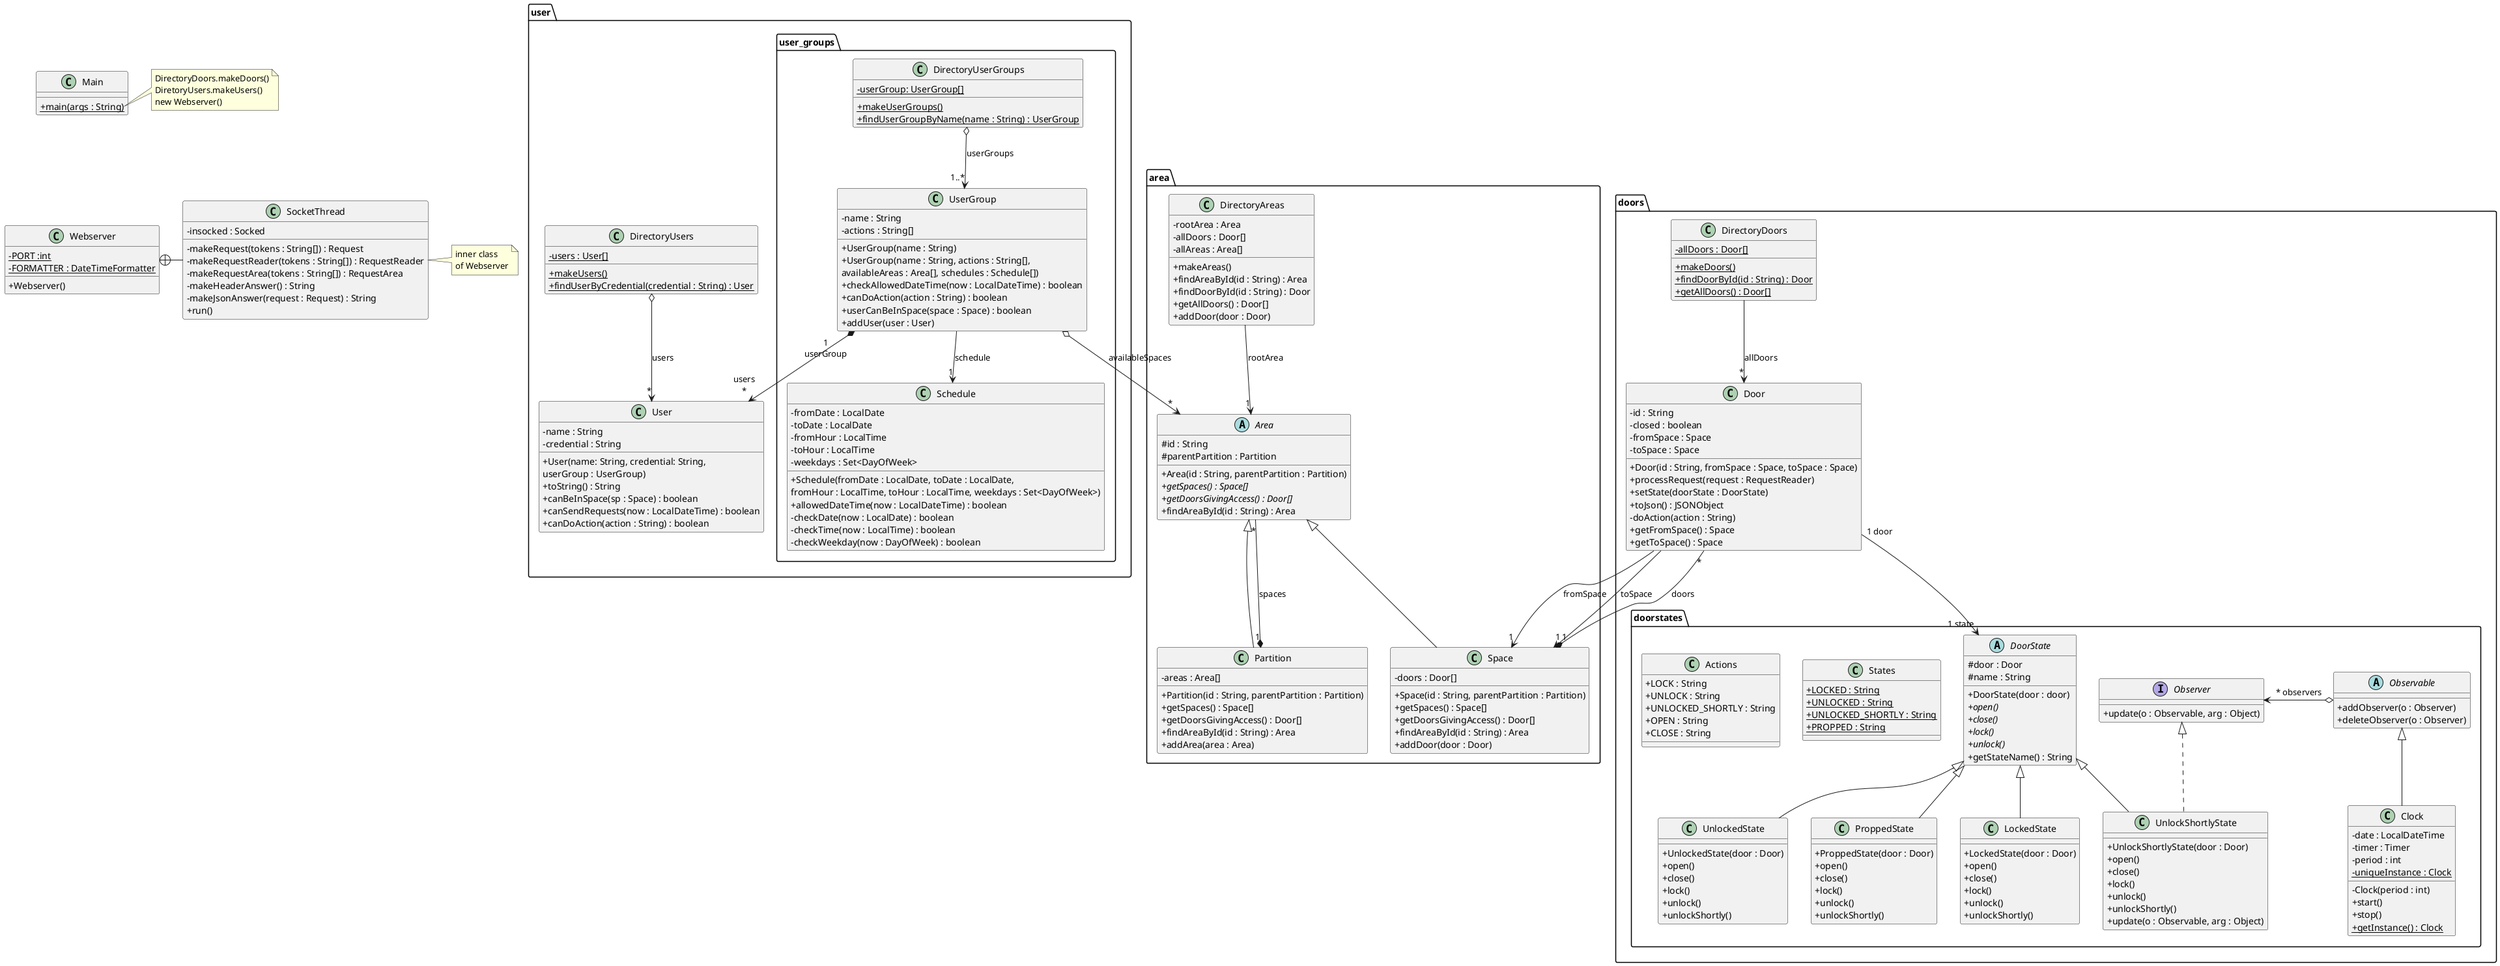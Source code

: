 @startuml
'https://plantuml.com/class-diagram
skinparam classAttributeIconSize 0

class Webserver {
- {static} PORT :int
- {static} FORMATTER : DateTimeFormatter
+ Webserver()
}

class SocketThread {
- insocked : Socked
- makeRequest(tokens : String[]) : Request
- makeRequestReader(tokens : String[]) : RequestReader
- makeRequestArea(tokens : String[]) : RequestArea
- makeHeaderAnswer() : String
- makeJsonAnswer(request : Request) : String
+ run()
}

Webserver +-right- SocketThread

note right of SocketThread
inner class
of Webserver
end note

package "doors" {
class DirectoryDoors {
- {static} allDoors : Door[]
+ {static} makeDoors()
+ {static} findDoorById(id : String) : Door
+ {static} getAllDoors() : Door[]
}

class Door {
- id : String
- closed : boolean
- fromSpace : Space
- toSpace : Space
+ Door(id : String, fromSpace : Space, toSpace : Space)
+ processRequest(request : RequestReader)
+ setState(doorState : DoorState)
+ toJson() : JSONObject
'+ toString() : String
'+ isClosed() :boolean
'+ setClosed(b : boolean)
'+ getStateName() : String
- doAction(action : String)
+ getFromSpace() : Space
+ getToSpace() : Space
}

package "doorstates" {
abstract class DoorState {
# door : Door
# name : String
+ DoorState(door : door)
+ {abstract} open()
+ {abstract} close()
+{abstract} lock()
+ {abstract} unlock()
+ getStateName() : String
}

class LockedState extends DoorState{
+ LockedState(door : Door)
+ open()
+ close()
+ lock()
+ unlock()
+ unlockShortly()
}

class UnlockedState extends DoorState{
+ UnlockedState(door : Door)
+ open()
+ close()
+ lock()
+ unlock()
+ unlockShortly()
}

class UnlockShortlyState extends DoorState implements Observer{
+ UnlockShortlyState(door : Door)
+ open()
+ close()
+ lock()
+ unlock()
+ unlockShortly()
+ update(o : Observable, arg : Object)
}

class ProppedState extends DoorState {
+ ProppedState(door : Door)
+ open()
+ close()
+ lock()
+ unlock()
+ unlockShortly()
}

class States{
+ {static} LOCKED : String
+ {static} UNLOCKED : String
+ {static} UNLOCKED_SHORTLY : String
+ {static} PROPPED : String
}

class Actions{
+ LOCK : String
+ UNLOCK : String
+ UNLOCKED_SHORTLY : String
+ OPEN : String
+ CLOSE : String
}

class Clock extends Observable {
- date : LocalDateTime
- timer : Timer
- period : int
- {static} uniqueInstance : Clock
- Clock(period : int)
+ start()
+ stop()
+ {static} getInstance() : Clock
}

interface Observer {
+ update(o : Observable, arg : Object)
}

abstract class Observable {
+ addObserver(o : Observer)
+ deleteObserver(o : Observer)
}
}
}

package "area" {
abstract Class Area{
#id : String
#parentPartition : Partition
+Area(id : String, parentPartition : Partition)
+{abstract}getSpaces() : Space[]
+{abstract}getDoorsGivingAccess() : Door[]
+findAreaById(id : String) : Area
}

class DirectoryAreas{
-rootArea : Area
-allDoors : Door[]
-allAreas : Area[]
+makeAreas()
+findAreaById(id : String) : Area
+findDoorById(id : String) : Door
+getAllDoors() : Door[]
+addDoor(door : Door)
}

class Space extends Area{
-doors : Door[]
+Space(id : String, parentPartition : Partition)
+getSpaces() : Space[]
+getDoorsGivingAccess() : Door[]
+findAreaById(id : String) : Area
+addDoor(door : Door)
}

class Partition extends Area{
-areas : Area[]
+Partition(id : String, parentPartition : Partition)
+getSpaces() : Space[]
+getDoorsGivingAccess() : Door[]
+findAreaById(id : String) : Area
+addArea(area : Area)
}
}

package "user" {
class DirectoryUsers {
- {static} users : User[]
+ {static} makeUsers()
+ {static} findUserByCredential(credential : String) : User
}

class User {
- name : String
- credential : String
+ User(name: String, credential: String,
userGroup : UserGroup)
+ toString() : String
+ canBeInSpace(sp : Space) : boolean
+ canSendRequests(now : LocalDateTime) : boolean
+ canDoAction(action : String) : boolean
}

package "user_groups" {
class DirectoryUserGroups {
- {static} userGroup: UserGroup[]
+ {static} makeUserGroups()
+ {static} findUserGroupByName(name : String) : UserGroup
}

class UserGroup {
- name : String
- actions : String[]
+ UserGroup(name : String)
+ UserGroup(name : String, actions : String[],
availableAreas : Area[], schedules : Schedule[])
+ checkAllowedDateTime(now : LocalDateTime) : boolean
+ canDoAction(action : String) : boolean
+ userCanBeInSpace(space : Space) : boolean
+ addUser(user : User)
}

class Schedule {
- fromDate : LocalDate
- toDate : LocalDate
- fromHour : LocalTime
- toHour : LocalTime
- weekdays : Set<DayOfWeek>
+ Schedule(fromDate : LocalDate, toDate : LocalDate,
 fromHour : LocalTime, toHour : LocalTime, weekdays : Set<DayOfWeek>)
+ allowedDateTime(now : LocalDateTime) : boolean
- checkDate(now : LocalDate) : boolean
- checkTime(now : LocalTime) : boolean
- checkWeekday(now : DayOfWeek) : boolean
}
}
}

class Main {
+ {static} main(args : String)
}

note right of Main::main
DirectoryDoors.makeDoors()
DiretoryUsers.makeUsers()
new Webserver()
end note

Main -[hidden]down- Webserver
'Webserver -[hidden]down- DirectoryDoors
'DirectoryDoors -[hidden]right- DirectoryUsers
DirectoryAreas -[hidden]left- DirectoryUserGroups
Observable -[hidden]left- Observer
DoorState -[hidden]right- Observer

Door "1 door" --> "1 state" DoorState
Door --> "1" Space : fromSpace
Door --> "1" Space : toSpace
Space "1" *-- "*" Door : doors
'User -> "*" Area
Partition "1" *-- "*" Area : spaces
DirectoryAreas --> "1" Area : rootArea
'DirectoryUsers --> "*" User : "users"
DirectoryUserGroups o--> "1..*" UserGroup : userGroups
UserGroup "1\nuserGroup" *--> "users\n*" User
DirectoryDoors --> "*" Door : "allDoors"
UserGroup o--> "*" Area : availableSpaces
UserGroup --> "1" Schedule : schedule
DirectoryUsers o--> "*" User : users
Observable o--> Observer : * observers

@enduml
